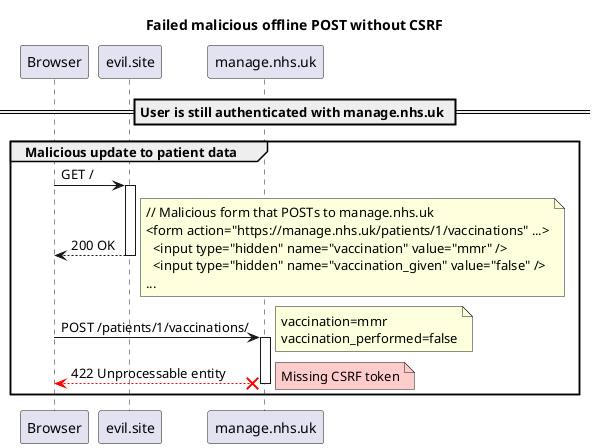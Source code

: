 @startuml

title Failed malicious offline POST without CSRF

autoactivate on

== User is still authenticated with manage.nhs.uk ==

group Malicious update to patient data
    Browser -> evil.site: GET /
    return 200 OK
    note right
        // Malicious form that POSTs to manage.nhs.uk
        <form action="https://manage.nhs.uk/patients/1/vaccinations" ...>
          <input type="hidden" name="vaccination" value="mmr" />
          <input type="hidden" name="vaccination_given" value="false" />
        ...
    end note

    Browser -> manage.nhs.uk: POST /patients/1/vaccinations/
    note right
        vaccination=mmr
        vaccination_performed=false
    end note

    Browser <-[#red]-x manage.nhs.uk: 422 Unprocessable entity
    deactivate manage.nhs.uk
    note right #FCC
        Missing CSRF token
    end note
end

@enduml

